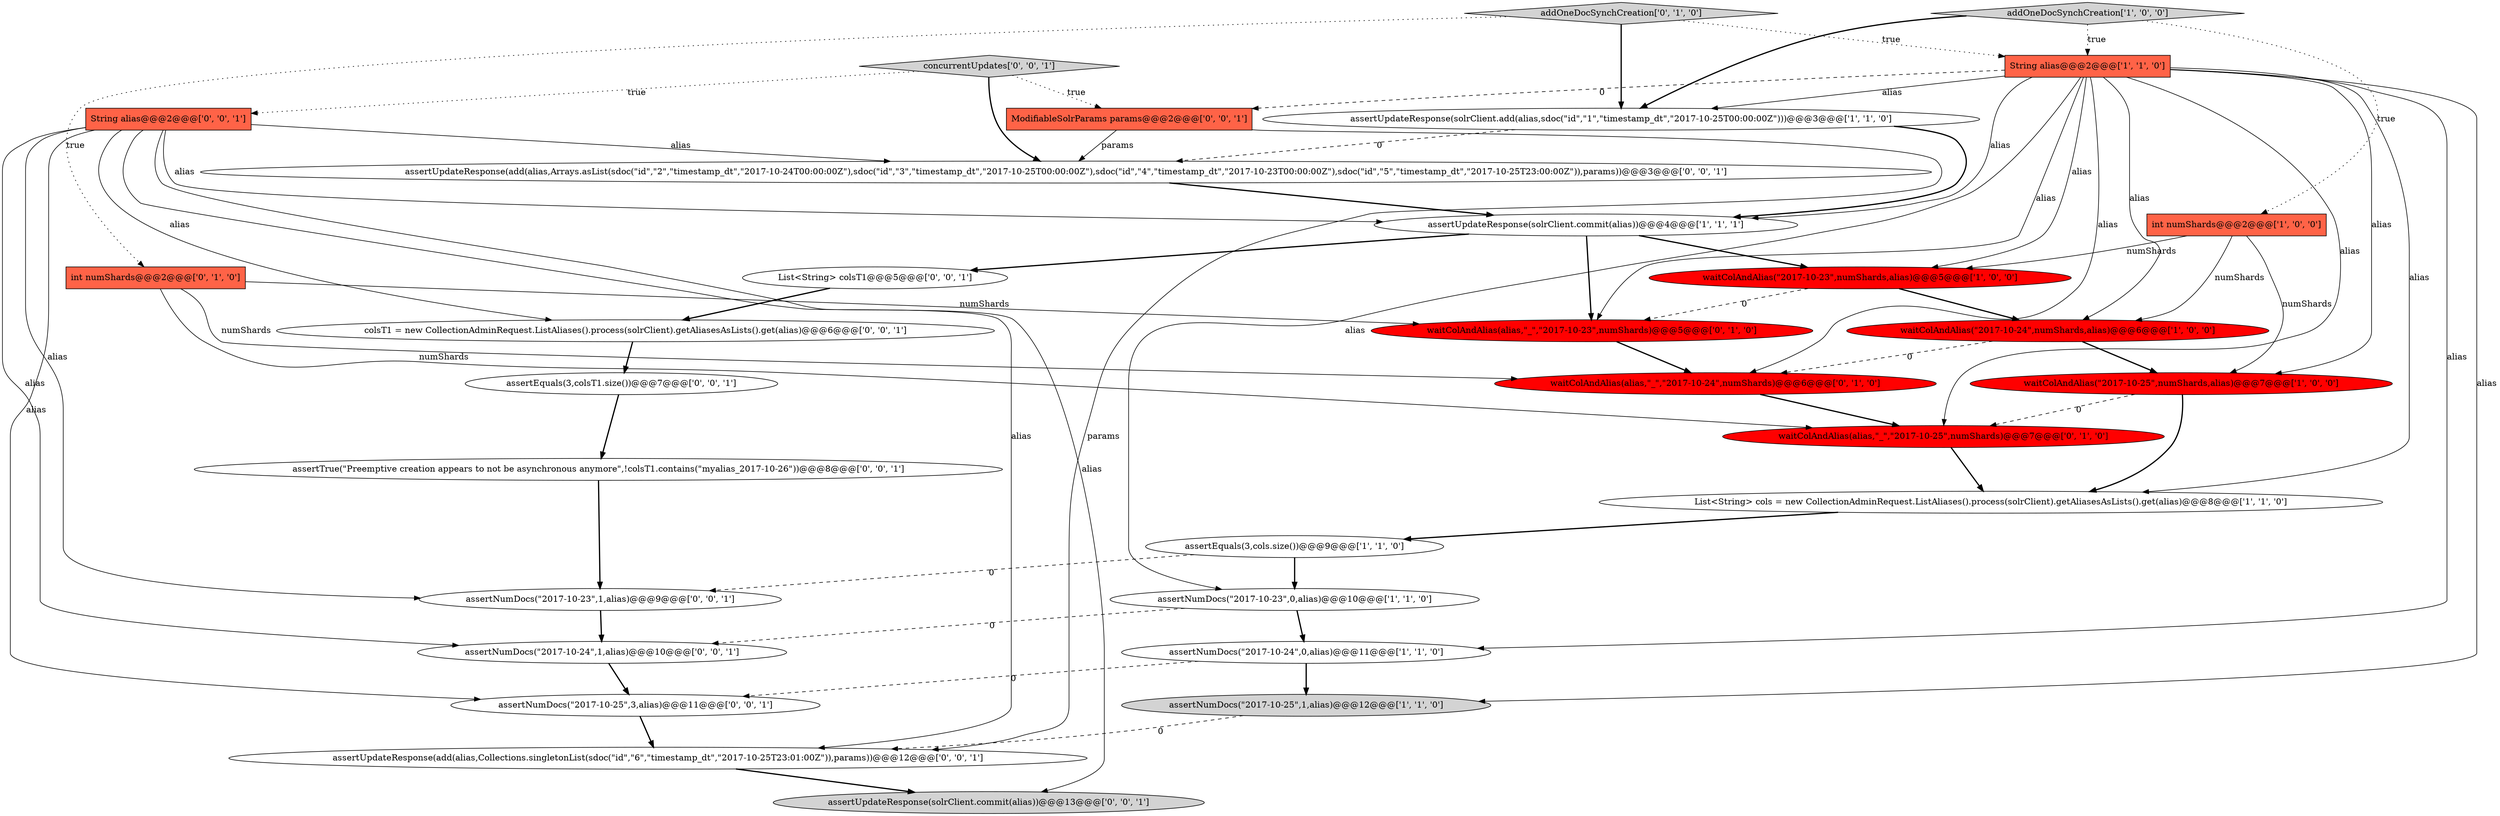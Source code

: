 digraph {
17 [style = filled, label = "waitColAndAlias(alias,\"_\",\"2017-10-25\",numShards)@@@7@@@['0', '1', '0']", fillcolor = red, shape = ellipse image = "AAA1AAABBB2BBB"];
20 [style = filled, label = "List<String> colsT1@@@5@@@['0', '0', '1']", fillcolor = white, shape = ellipse image = "AAA0AAABBB3BBB"];
30 [style = filled, label = "concurrentUpdates['0', '0', '1']", fillcolor = lightgray, shape = diamond image = "AAA0AAABBB3BBB"];
15 [style = filled, label = "waitColAndAlias(alias,\"_\",\"2017-10-23\",numShards)@@@5@@@['0', '1', '0']", fillcolor = red, shape = ellipse image = "AAA1AAABBB2BBB"];
2 [style = filled, label = "waitColAndAlias(\"2017-10-24\",numShards,alias)@@@6@@@['1', '0', '0']", fillcolor = red, shape = ellipse image = "AAA1AAABBB1BBB"];
18 [style = filled, label = "String alias@@@2@@@['0', '0', '1']", fillcolor = tomato, shape = box image = "AAA0AAABBB3BBB"];
22 [style = filled, label = "assertUpdateResponse(solrClient.commit(alias))@@@13@@@['0', '0', '1']", fillcolor = lightgray, shape = ellipse image = "AAA0AAABBB3BBB"];
12 [style = filled, label = "assertNumDocs(\"2017-10-25\",1,alias)@@@12@@@['1', '1', '0']", fillcolor = lightgray, shape = ellipse image = "AAA0AAABBB1BBB"];
29 [style = filled, label = "assertNumDocs(\"2017-10-23\",1,alias)@@@9@@@['0', '0', '1']", fillcolor = white, shape = ellipse image = "AAA0AAABBB3BBB"];
1 [style = filled, label = "int numShards@@@2@@@['1', '0', '0']", fillcolor = tomato, shape = box image = "AAA0AAABBB1BBB"];
25 [style = filled, label = "assertUpdateResponse(add(alias,Arrays.asList(sdoc(\"id\",\"2\",\"timestamp_dt\",\"2017-10-24T00:00:00Z\"),sdoc(\"id\",\"3\",\"timestamp_dt\",\"2017-10-25T00:00:00Z\"),sdoc(\"id\",\"4\",\"timestamp_dt\",\"2017-10-23T00:00:00Z\"),sdoc(\"id\",\"5\",\"timestamp_dt\",\"2017-10-25T23:00:00Z\")),params))@@@3@@@['0', '0', '1']", fillcolor = white, shape = ellipse image = "AAA0AAABBB3BBB"];
26 [style = filled, label = "assertEquals(3,colsT1.size())@@@7@@@['0', '0', '1']", fillcolor = white, shape = ellipse image = "AAA0AAABBB3BBB"];
4 [style = filled, label = "waitColAndAlias(\"2017-10-23\",numShards,alias)@@@5@@@['1', '0', '0']", fillcolor = red, shape = ellipse image = "AAA1AAABBB1BBB"];
16 [style = filled, label = "int numShards@@@2@@@['0', '1', '0']", fillcolor = tomato, shape = box image = "AAA0AAABBB2BBB"];
19 [style = filled, label = "assertUpdateResponse(add(alias,Collections.singletonList(sdoc(\"id\",\"6\",\"timestamp_dt\",\"2017-10-25T23:01:00Z\")),params))@@@12@@@['0', '0', '1']", fillcolor = white, shape = ellipse image = "AAA0AAABBB3BBB"];
23 [style = filled, label = "assertNumDocs(\"2017-10-24\",1,alias)@@@10@@@['0', '0', '1']", fillcolor = white, shape = ellipse image = "AAA0AAABBB3BBB"];
7 [style = filled, label = "assertEquals(3,cols.size())@@@9@@@['1', '1', '0']", fillcolor = white, shape = ellipse image = "AAA0AAABBB1BBB"];
0 [style = filled, label = "List<String> cols = new CollectionAdminRequest.ListAliases().process(solrClient).getAliasesAsLists().get(alias)@@@8@@@['1', '1', '0']", fillcolor = white, shape = ellipse image = "AAA0AAABBB1BBB"];
11 [style = filled, label = "waitColAndAlias(\"2017-10-25\",numShards,alias)@@@7@@@['1', '0', '0']", fillcolor = red, shape = ellipse image = "AAA1AAABBB1BBB"];
5 [style = filled, label = "assertNumDocs(\"2017-10-24\",0,alias)@@@11@@@['1', '1', '0']", fillcolor = white, shape = ellipse image = "AAA0AAABBB1BBB"];
3 [style = filled, label = "addOneDocSynchCreation['1', '0', '0']", fillcolor = lightgray, shape = diamond image = "AAA0AAABBB1BBB"];
24 [style = filled, label = "assertNumDocs(\"2017-10-25\",3,alias)@@@11@@@['0', '0', '1']", fillcolor = white, shape = ellipse image = "AAA0AAABBB3BBB"];
8 [style = filled, label = "assertUpdateResponse(solrClient.commit(alias))@@@4@@@['1', '1', '1']", fillcolor = white, shape = ellipse image = "AAA0AAABBB1BBB"];
27 [style = filled, label = "ModifiableSolrParams params@@@2@@@['0', '0', '1']", fillcolor = tomato, shape = box image = "AAA0AAABBB3BBB"];
9 [style = filled, label = "String alias@@@2@@@['1', '1', '0']", fillcolor = tomato, shape = box image = "AAA0AAABBB1BBB"];
6 [style = filled, label = "assertUpdateResponse(solrClient.add(alias,sdoc(\"id\",\"1\",\"timestamp_dt\",\"2017-10-25T00:00:00Z\")))@@@3@@@['1', '1', '0']", fillcolor = white, shape = ellipse image = "AAA0AAABBB1BBB"];
21 [style = filled, label = "colsT1 = new CollectionAdminRequest.ListAliases().process(solrClient).getAliasesAsLists().get(alias)@@@6@@@['0', '0', '1']", fillcolor = white, shape = ellipse image = "AAA0AAABBB3BBB"];
10 [style = filled, label = "assertNumDocs(\"2017-10-23\",0,alias)@@@10@@@['1', '1', '0']", fillcolor = white, shape = ellipse image = "AAA0AAABBB1BBB"];
13 [style = filled, label = "addOneDocSynchCreation['0', '1', '0']", fillcolor = lightgray, shape = diamond image = "AAA0AAABBB2BBB"];
28 [style = filled, label = "assertTrue(\"Preemptive creation appears to not be asynchronous anymore\",!colsT1.contains(\"myalias_2017-10-26\"))@@@8@@@['0', '0', '1']", fillcolor = white, shape = ellipse image = "AAA0AAABBB3BBB"];
14 [style = filled, label = "waitColAndAlias(alias,\"_\",\"2017-10-24\",numShards)@@@6@@@['0', '1', '0']", fillcolor = red, shape = ellipse image = "AAA1AAABBB2BBB"];
18->8 [style = solid, label="alias"];
27->25 [style = solid, label="params"];
18->29 [style = solid, label="alias"];
28->29 [style = bold, label=""];
16->15 [style = solid, label="numShards"];
13->16 [style = dotted, label="true"];
18->23 [style = solid, label="alias"];
24->19 [style = bold, label=""];
8->15 [style = bold, label=""];
27->19 [style = solid, label="params"];
15->14 [style = bold, label=""];
7->10 [style = bold, label=""];
30->27 [style = dotted, label="true"];
9->5 [style = solid, label="alias"];
18->24 [style = solid, label="alias"];
5->24 [style = dashed, label="0"];
9->27 [style = dashed, label="0"];
3->6 [style = bold, label=""];
14->17 [style = bold, label=""];
30->25 [style = bold, label=""];
18->21 [style = solid, label="alias"];
4->2 [style = bold, label=""];
18->22 [style = solid, label="alias"];
29->23 [style = bold, label=""];
1->2 [style = solid, label="numShards"];
3->9 [style = dotted, label="true"];
11->17 [style = dashed, label="0"];
9->8 [style = solid, label="alias"];
1->4 [style = solid, label="numShards"];
9->10 [style = solid, label="alias"];
9->6 [style = solid, label="alias"];
9->0 [style = solid, label="alias"];
0->7 [style = bold, label=""];
20->21 [style = bold, label=""];
9->2 [style = solid, label="alias"];
21->26 [style = bold, label=""];
23->24 [style = bold, label=""];
11->0 [style = bold, label=""];
17->0 [style = bold, label=""];
18->25 [style = solid, label="alias"];
10->5 [style = bold, label=""];
8->20 [style = bold, label=""];
2->14 [style = dashed, label="0"];
6->25 [style = dashed, label="0"];
5->12 [style = bold, label=""];
12->19 [style = dashed, label="0"];
30->18 [style = dotted, label="true"];
4->15 [style = dashed, label="0"];
6->8 [style = bold, label=""];
9->11 [style = solid, label="alias"];
9->4 [style = solid, label="alias"];
18->19 [style = solid, label="alias"];
9->14 [style = solid, label="alias"];
25->8 [style = bold, label=""];
7->29 [style = dashed, label="0"];
9->17 [style = solid, label="alias"];
16->14 [style = solid, label="numShards"];
8->4 [style = bold, label=""];
13->6 [style = bold, label=""];
26->28 [style = bold, label=""];
10->23 [style = dashed, label="0"];
1->11 [style = solid, label="numShards"];
16->17 [style = solid, label="numShards"];
9->15 [style = solid, label="alias"];
2->11 [style = bold, label=""];
19->22 [style = bold, label=""];
3->1 [style = dotted, label="true"];
9->12 [style = solid, label="alias"];
13->9 [style = dotted, label="true"];
}
